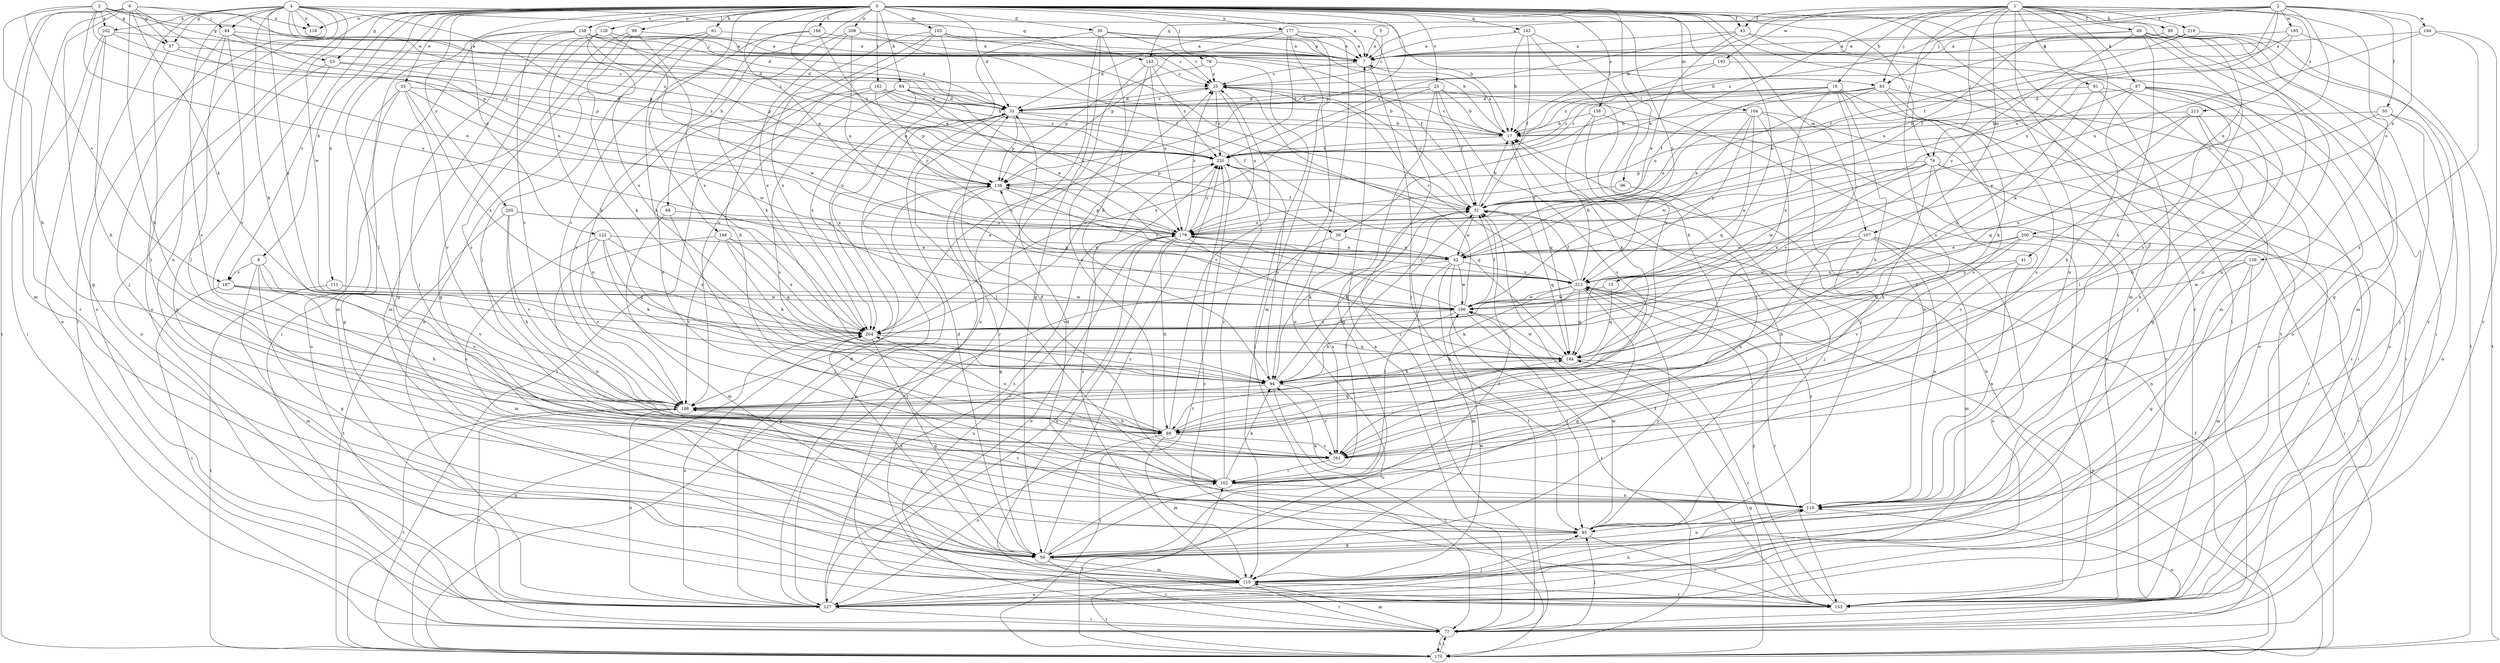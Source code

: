 strict digraph  {
0;
1;
2;
3;
4;
5;
6;
7;
8;
15;
16;
17;
23;
25;
30;
33;
35;
39;
41;
42;
43;
49;
50;
51;
53;
57;
59;
61;
64;
68;
69;
77;
78;
79;
81;
83;
84;
85;
87;
89;
94;
96;
99;
102;
103;
104;
107;
110;
111;
118;
119;
122;
127;
128;
136;
142;
143;
144;
148;
153;
156;
158;
159;
161;
162;
166;
170;
177;
179;
187;
188;
193;
194;
195;
196;
200;
202;
204;
205;
208;
212;
213;
219;
220;
0 -> 7  [label=a];
0 -> 8  [label=b];
0 -> 15  [label=b];
0 -> 23  [label=c];
0 -> 30  [label=d];
0 -> 33  [label=d];
0 -> 35  [label=e];
0 -> 39  [label=e];
0 -> 43  [label=f];
0 -> 53  [label=g];
0 -> 61  [label=h];
0 -> 64  [label=h];
0 -> 68  [label=h];
0 -> 77  [label=i];
0 -> 78  [label=j];
0 -> 79  [label=j];
0 -> 96  [label=l];
0 -> 99  [label=l];
0 -> 102  [label=l];
0 -> 103  [label=m];
0 -> 104  [label=m];
0 -> 107  [label=m];
0 -> 111  [label=n];
0 -> 118  [label=n];
0 -> 122  [label=o];
0 -> 127  [label=o];
0 -> 128  [label=p];
0 -> 136  [label=p];
0 -> 142  [label=q];
0 -> 148  [label=r];
0 -> 153  [label=r];
0 -> 156  [label=s];
0 -> 158  [label=s];
0 -> 162  [label=t];
0 -> 166  [label=t];
0 -> 170  [label=t];
0 -> 177  [label=u];
0 -> 179  [label=u];
0 -> 187  [label=v];
0 -> 205  [label=y];
0 -> 208  [label=y];
0 -> 212  [label=y];
1 -> 16  [label=b];
1 -> 17  [label=b];
1 -> 39  [label=e];
1 -> 41  [label=e];
1 -> 43  [label=f];
1 -> 49  [label=f];
1 -> 79  [label=j];
1 -> 81  [label=j];
1 -> 83  [label=j];
1 -> 87  [label=k];
1 -> 89  [label=k];
1 -> 94  [label=k];
1 -> 107  [label=m];
1 -> 110  [label=m];
1 -> 159  [label=s];
1 -> 161  [label=s];
1 -> 193  [label=w];
1 -> 213  [label=z];
1 -> 219  [label=z];
2 -> 7  [label=a];
2 -> 50  [label=f];
2 -> 51  [label=f];
2 -> 83  [label=j];
2 -> 143  [label=q];
2 -> 179  [label=u];
2 -> 194  [label=w];
2 -> 195  [label=w];
2 -> 200  [label=x];
2 -> 212  [label=y];
2 -> 220  [label=z];
3 -> 42  [label=e];
3 -> 53  [label=g];
3 -> 57  [label=g];
3 -> 69  [label=h];
3 -> 83  [label=j];
3 -> 118  [label=n];
3 -> 187  [label=v];
3 -> 202  [label=x];
3 -> 212  [label=y];
4 -> 17  [label=b];
4 -> 33  [label=d];
4 -> 57  [label=g];
4 -> 77  [label=i];
4 -> 84  [label=j];
4 -> 94  [label=k];
4 -> 118  [label=n];
4 -> 119  [label=n];
4 -> 127  [label=o];
4 -> 136  [label=p];
4 -> 143  [label=q];
4 -> 161  [label=s];
4 -> 196  [label=w];
4 -> 202  [label=x];
4 -> 204  [label=x];
4 -> 220  [label=z];
5 -> 7  [label=a];
5 -> 25  [label=c];
6 -> 57  [label=g];
6 -> 59  [label=g];
6 -> 69  [label=h];
6 -> 84  [label=j];
6 -> 110  [label=m];
6 -> 136  [label=p];
6 -> 153  [label=r];
6 -> 170  [label=t];
6 -> 204  [label=x];
6 -> 220  [label=z];
7 -> 25  [label=c];
7 -> 85  [label=j];
8 -> 59  [label=g];
8 -> 110  [label=m];
8 -> 161  [label=s];
8 -> 187  [label=v];
8 -> 188  [label=v];
15 -> 144  [label=q];
15 -> 196  [label=w];
16 -> 33  [label=d];
16 -> 42  [label=e];
16 -> 69  [label=h];
16 -> 77  [label=i];
16 -> 161  [label=s];
16 -> 188  [label=v];
16 -> 204  [label=x];
16 -> 220  [label=z];
17 -> 7  [label=a];
17 -> 25  [label=c];
17 -> 144  [label=q];
17 -> 220  [label=z];
23 -> 17  [label=b];
23 -> 33  [label=d];
23 -> 51  [label=f];
23 -> 59  [label=g];
23 -> 153  [label=r];
23 -> 161  [label=s];
23 -> 204  [label=x];
25 -> 33  [label=d];
25 -> 179  [label=u];
25 -> 220  [label=z];
30 -> 7  [label=a];
30 -> 17  [label=b];
30 -> 25  [label=c];
30 -> 59  [label=g];
30 -> 94  [label=k];
30 -> 127  [label=o];
30 -> 204  [label=x];
33 -> 17  [label=b];
33 -> 25  [label=c];
33 -> 51  [label=f];
33 -> 102  [label=l];
33 -> 136  [label=p];
33 -> 204  [label=x];
35 -> 33  [label=d];
35 -> 59  [label=g];
35 -> 127  [label=o];
35 -> 188  [label=v];
35 -> 196  [label=w];
35 -> 204  [label=x];
39 -> 42  [label=e];
39 -> 161  [label=s];
39 -> 188  [label=v];
41 -> 119  [label=n];
41 -> 188  [label=v];
41 -> 212  [label=y];
42 -> 94  [label=k];
42 -> 102  [label=l];
42 -> 110  [label=m];
42 -> 170  [label=t];
42 -> 196  [label=w];
42 -> 212  [label=y];
43 -> 7  [label=a];
43 -> 42  [label=e];
43 -> 110  [label=m];
43 -> 119  [label=n];
43 -> 220  [label=z];
49 -> 7  [label=a];
49 -> 69  [label=h];
49 -> 77  [label=i];
49 -> 110  [label=m];
49 -> 119  [label=n];
49 -> 161  [label=s];
49 -> 179  [label=u];
49 -> 212  [label=y];
50 -> 17  [label=b];
50 -> 85  [label=j];
50 -> 127  [label=o];
50 -> 204  [label=x];
51 -> 17  [label=b];
51 -> 25  [label=c];
51 -> 42  [label=e];
51 -> 94  [label=k];
51 -> 102  [label=l];
51 -> 144  [label=q];
51 -> 179  [label=u];
53 -> 25  [label=c];
53 -> 59  [label=g];
53 -> 127  [label=o];
53 -> 220  [label=z];
57 -> 33  [label=d];
57 -> 102  [label=l];
57 -> 179  [label=u];
59 -> 33  [label=d];
59 -> 51  [label=f];
59 -> 77  [label=i];
59 -> 102  [label=l];
59 -> 110  [label=m];
59 -> 119  [label=n];
59 -> 204  [label=x];
59 -> 212  [label=y];
59 -> 220  [label=z];
61 -> 7  [label=a];
61 -> 94  [label=k];
61 -> 102  [label=l];
61 -> 127  [label=o];
64 -> 17  [label=b];
64 -> 33  [label=d];
64 -> 42  [label=e];
64 -> 161  [label=s];
64 -> 170  [label=t];
64 -> 179  [label=u];
64 -> 204  [label=x];
68 -> 85  [label=j];
68 -> 110  [label=m];
68 -> 179  [label=u];
69 -> 25  [label=c];
69 -> 110  [label=m];
69 -> 127  [label=o];
69 -> 144  [label=q];
69 -> 161  [label=s];
69 -> 204  [label=x];
77 -> 7  [label=a];
77 -> 51  [label=f];
77 -> 85  [label=j];
77 -> 110  [label=m];
77 -> 119  [label=n];
77 -> 170  [label=t];
77 -> 179  [label=u];
77 -> 188  [label=v];
78 -> 25  [label=c];
78 -> 77  [label=i];
78 -> 136  [label=p];
79 -> 42  [label=e];
79 -> 69  [label=h];
79 -> 136  [label=p];
79 -> 153  [label=r];
79 -> 161  [label=s];
79 -> 170  [label=t];
79 -> 196  [label=w];
79 -> 204  [label=x];
81 -> 33  [label=d];
81 -> 59  [label=g];
81 -> 85  [label=j];
81 -> 144  [label=q];
83 -> 33  [label=d];
83 -> 42  [label=e];
83 -> 51  [label=f];
83 -> 94  [label=k];
83 -> 127  [label=o];
83 -> 161  [label=s];
83 -> 220  [label=z];
84 -> 7  [label=a];
84 -> 33  [label=d];
84 -> 85  [label=j];
84 -> 102  [label=l];
84 -> 136  [label=p];
84 -> 188  [label=v];
85 -> 17  [label=b];
85 -> 33  [label=d];
85 -> 59  [label=g];
85 -> 153  [label=r];
85 -> 196  [label=w];
87 -> 33  [label=d];
87 -> 69  [label=h];
87 -> 77  [label=i];
87 -> 102  [label=l];
87 -> 119  [label=n];
87 -> 127  [label=o];
87 -> 179  [label=u];
89 -> 7  [label=a];
89 -> 17  [label=b];
89 -> 59  [label=g];
89 -> 119  [label=n];
89 -> 170  [label=t];
94 -> 51  [label=f];
94 -> 161  [label=s];
94 -> 170  [label=t];
94 -> 188  [label=v];
94 -> 220  [label=z];
96 -> 51  [label=f];
96 -> 85  [label=j];
99 -> 7  [label=a];
99 -> 77  [label=i];
99 -> 94  [label=k];
99 -> 161  [label=s];
99 -> 204  [label=x];
102 -> 33  [label=d];
102 -> 94  [label=k];
102 -> 119  [label=n];
102 -> 220  [label=z];
103 -> 7  [label=a];
103 -> 25  [label=c];
103 -> 51  [label=f];
103 -> 69  [label=h];
103 -> 188  [label=v];
103 -> 204  [label=x];
103 -> 212  [label=y];
104 -> 17  [label=b];
104 -> 85  [label=j];
104 -> 119  [label=n];
104 -> 144  [label=q];
104 -> 153  [label=r];
104 -> 196  [label=w];
104 -> 212  [label=y];
107 -> 42  [label=e];
107 -> 102  [label=l];
107 -> 110  [label=m];
107 -> 119  [label=n];
107 -> 127  [label=o];
107 -> 161  [label=s];
107 -> 196  [label=w];
110 -> 77  [label=i];
110 -> 127  [label=o];
110 -> 153  [label=r];
110 -> 170  [label=t];
110 -> 196  [label=w];
110 -> 220  [label=z];
111 -> 170  [label=t];
111 -> 196  [label=w];
119 -> 85  [label=j];
119 -> 94  [label=k];
119 -> 188  [label=v];
119 -> 212  [label=y];
122 -> 42  [label=e];
122 -> 94  [label=k];
122 -> 110  [label=m];
122 -> 144  [label=q];
122 -> 188  [label=v];
122 -> 204  [label=x];
127 -> 33  [label=d];
127 -> 77  [label=i];
127 -> 85  [label=j];
127 -> 119  [label=n];
127 -> 136  [label=p];
127 -> 179  [label=u];
127 -> 204  [label=x];
127 -> 220  [label=z];
128 -> 7  [label=a];
128 -> 51  [label=f];
128 -> 59  [label=g];
128 -> 94  [label=k];
128 -> 110  [label=m];
128 -> 196  [label=w];
128 -> 204  [label=x];
136 -> 51  [label=f];
136 -> 59  [label=g];
136 -> 153  [label=r];
136 -> 212  [label=y];
142 -> 7  [label=a];
142 -> 17  [label=b];
142 -> 51  [label=f];
142 -> 69  [label=h];
142 -> 188  [label=v];
143 -> 25  [label=c];
143 -> 153  [label=r];
143 -> 161  [label=s];
143 -> 179  [label=u];
143 -> 220  [label=z];
144 -> 94  [label=k];
144 -> 153  [label=r];
144 -> 196  [label=w];
148 -> 42  [label=e];
148 -> 94  [label=k];
148 -> 119  [label=n];
148 -> 144  [label=q];
148 -> 188  [label=v];
148 -> 204  [label=x];
153 -> 17  [label=b];
153 -> 51  [label=f];
153 -> 212  [label=y];
153 -> 220  [label=z];
156 -> 17  [label=b];
156 -> 94  [label=k];
156 -> 102  [label=l];
156 -> 153  [label=r];
158 -> 7  [label=a];
158 -> 33  [label=d];
158 -> 59  [label=g];
158 -> 85  [label=j];
158 -> 110  [label=m];
158 -> 136  [label=p];
158 -> 188  [label=v];
158 -> 220  [label=z];
159 -> 59  [label=g];
159 -> 110  [label=m];
159 -> 119  [label=n];
159 -> 196  [label=w];
159 -> 212  [label=y];
161 -> 102  [label=l];
162 -> 17  [label=b];
162 -> 33  [label=d];
162 -> 136  [label=p];
162 -> 161  [label=s];
162 -> 188  [label=v];
162 -> 220  [label=z];
166 -> 7  [label=a];
166 -> 119  [label=n];
166 -> 179  [label=u];
166 -> 188  [label=v];
170 -> 51  [label=f];
170 -> 77  [label=i];
170 -> 102  [label=l];
170 -> 136  [label=p];
170 -> 144  [label=q];
170 -> 204  [label=x];
170 -> 212  [label=y];
177 -> 7  [label=a];
177 -> 33  [label=d];
177 -> 77  [label=i];
177 -> 94  [label=k];
177 -> 110  [label=m];
177 -> 127  [label=o];
177 -> 136  [label=p];
177 -> 188  [label=v];
179 -> 25  [label=c];
179 -> 42  [label=e];
179 -> 69  [label=h];
179 -> 127  [label=o];
179 -> 136  [label=p];
179 -> 144  [label=q];
179 -> 153  [label=r];
179 -> 212  [label=y];
179 -> 220  [label=z];
187 -> 69  [label=h];
187 -> 77  [label=i];
187 -> 188  [label=v];
187 -> 196  [label=w];
188 -> 69  [label=h];
188 -> 85  [label=j];
188 -> 127  [label=o];
188 -> 170  [label=t];
193 -> 25  [label=c];
193 -> 127  [label=o];
193 -> 220  [label=z];
194 -> 7  [label=a];
194 -> 153  [label=r];
194 -> 161  [label=s];
194 -> 179  [label=u];
195 -> 7  [label=a];
195 -> 51  [label=f];
195 -> 170  [label=t];
195 -> 179  [label=u];
196 -> 25  [label=c];
196 -> 51  [label=f];
196 -> 85  [label=j];
196 -> 94  [label=k];
196 -> 136  [label=p];
196 -> 179  [label=u];
196 -> 204  [label=x];
200 -> 42  [label=e];
200 -> 77  [label=i];
200 -> 144  [label=q];
200 -> 153  [label=r];
200 -> 196  [label=w];
200 -> 204  [label=x];
202 -> 7  [label=a];
202 -> 69  [label=h];
202 -> 77  [label=i];
202 -> 127  [label=o];
202 -> 220  [label=z];
204 -> 25  [label=c];
204 -> 59  [label=g];
204 -> 144  [label=q];
205 -> 42  [label=e];
205 -> 69  [label=h];
205 -> 170  [label=t];
205 -> 179  [label=u];
205 -> 188  [label=v];
208 -> 7  [label=a];
208 -> 51  [label=f];
208 -> 94  [label=k];
208 -> 179  [label=u];
208 -> 204  [label=x];
212 -> 17  [label=b];
212 -> 25  [label=c];
212 -> 51  [label=f];
212 -> 59  [label=g];
212 -> 69  [label=h];
212 -> 94  [label=k];
212 -> 144  [label=q];
212 -> 153  [label=r];
212 -> 196  [label=w];
213 -> 17  [label=b];
213 -> 42  [label=e];
213 -> 69  [label=h];
213 -> 144  [label=q];
213 -> 153  [label=r];
219 -> 7  [label=a];
219 -> 51  [label=f];
219 -> 153  [label=r];
220 -> 136  [label=p];
220 -> 144  [label=q];
220 -> 170  [label=t];
}
